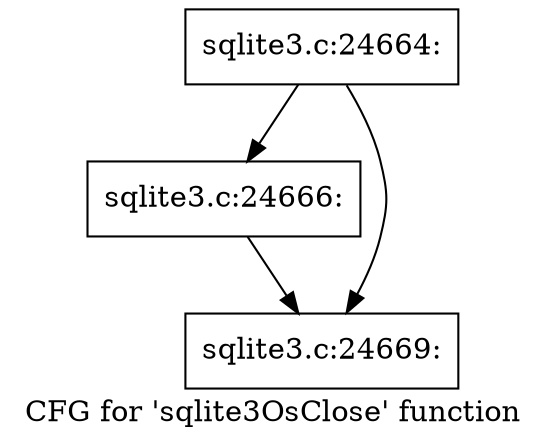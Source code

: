 digraph "CFG for 'sqlite3OsClose' function" {
	label="CFG for 'sqlite3OsClose' function";

	Node0x55c0f74c0e30 [shape=record,label="{sqlite3.c:24664:}"];
	Node0x55c0f74c0e30 -> Node0x55c0f74c44d0;
	Node0x55c0f74c0e30 -> Node0x55c0f74c2880;
	Node0x55c0f74c44d0 [shape=record,label="{sqlite3.c:24666:}"];
	Node0x55c0f74c44d0 -> Node0x55c0f74c2880;
	Node0x55c0f74c2880 [shape=record,label="{sqlite3.c:24669:}"];
}
